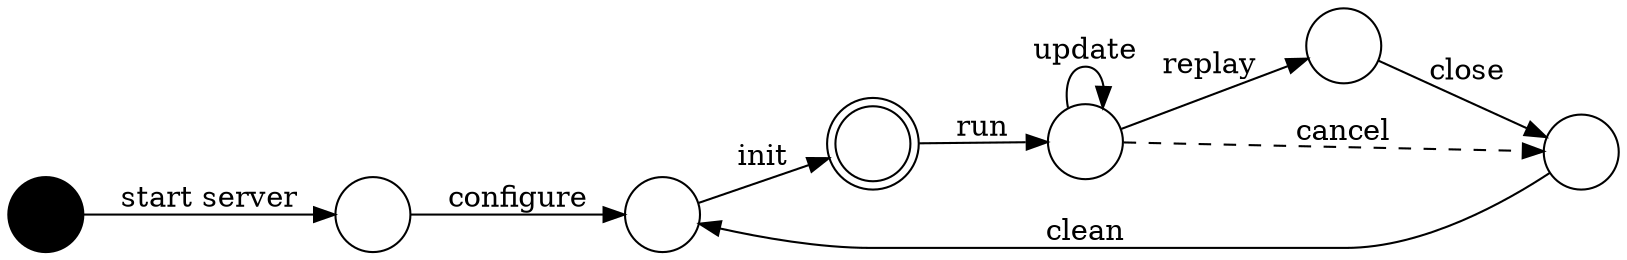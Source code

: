 digraph {
    graph [rankdir="LR"]
    node [shape=circle]

    created [label="",fillcolor=black,style=filled]
    configured [label=""]
    emptyStore [label=""]
    ready [label="",shape=doublecircle]
    running [label=""]
    replaying [label=""]
    dirtyStore [label=""]

    created -> configured [label="start server"]
    configured -> emptyStore [label="configure"]
    emptyStore -> ready [label="init"]
    ready -> running [label="run"]
    running -> running [label="update"]
    running -> replaying [label="replay"]
    replaying -> dirtyStore [label="close"]
    running -> dirtyStore [label="cancel",style=dashed]
    dirtyStore -> emptyStore [label="clean"]
}